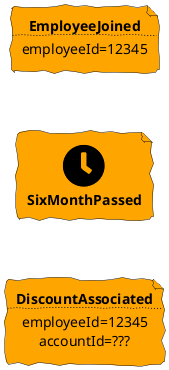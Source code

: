 @startuml
!include <tupadr3/common>
!include <tupadr3/font-awesome-5/clock>
!include <tupadr3/font-awesome-5/calendar_alt>
!include <tupadr3/font-awesome-5/gripfire>

skinparam defaultFontName Purisa
skinparam handwritten true
skinparam backgroundcolor transparent

skinparam defaultTextAlignment center


file EmployeeJoined #Orange [
    **EmployeeJoined**
....
    employeeId=12345
]

file SixMonthPassed #Orange [
        <$clock>
    **SixMonthPassed**
]

file DiscountAssociated #Orange [
    **DiscountAssociated**
....
    employeeId=12345
    accountId=???
]


EmployeeJoined -d[hidden]- SixMonthPassed
SixMonthPassed -d[hidden]- DiscountAssociated

@enduml